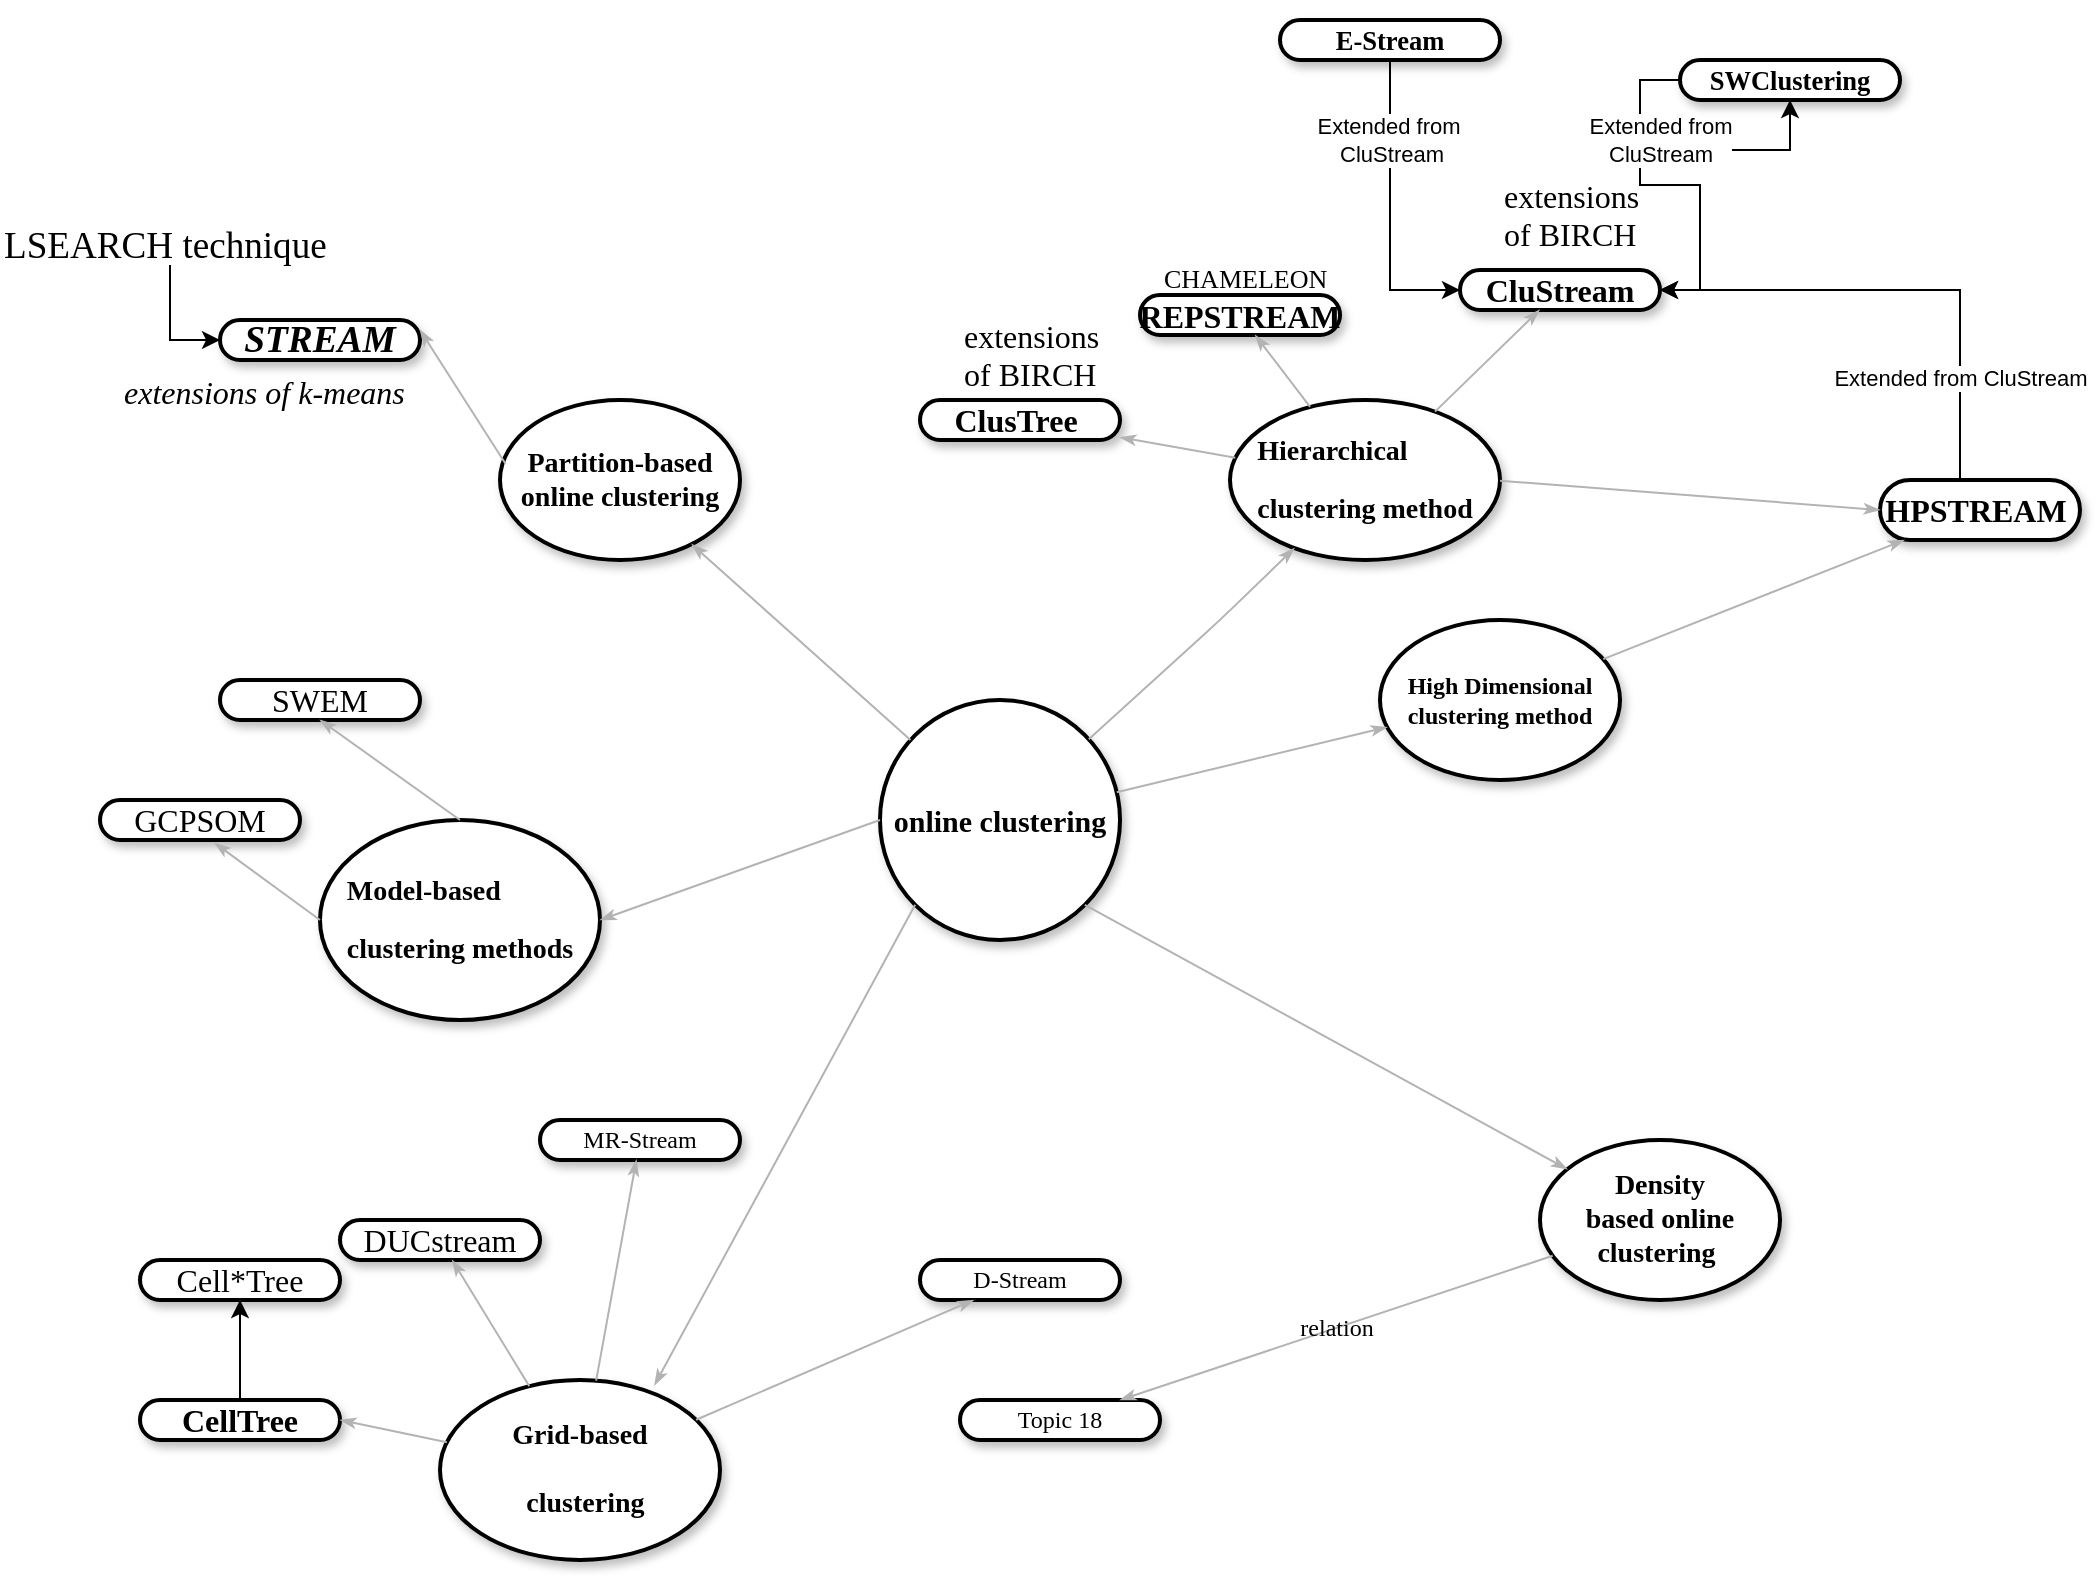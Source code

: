 <mxfile version="14.6.13" type="github">
  <diagram name="Page-1" id="ad52d381-51e7-2e0d-a935-2d0ddd2fd229">
    <mxGraphModel dx="1221" dy="1429" grid="1" gridSize="10" guides="1" tooltips="1" connect="1" arrows="1" fold="1" page="1" pageScale="1" pageWidth="1100" pageHeight="850" background="#ffffff" math="0" shadow="0">
      <root>
        <mxCell id="0" />
        <mxCell id="1" parent="0" />
        <mxCell id="2c924340bb9dbf6c-2" value="&lt;p class=&quot;MsoNormal&quot;&gt;&lt;b&gt;&lt;span&gt;&lt;font face=&quot;Calibri&quot; style=&quot;font-size: 14px&quot;&gt;Partition-based online clustering&lt;/font&gt;&lt;/span&gt;&lt;/b&gt;&lt;/p&gt;" style="ellipse;whiteSpace=wrap;html=1;rounded=1;shadow=1;comic=0;labelBackgroundColor=none;strokeWidth=2;fontFamily=Verdana;fontSize=12;align=center;" parent="1" vertex="1">
          <mxGeometry x="260" y="110" width="120" height="80" as="geometry" />
        </mxCell>
        <mxCell id="2c924340bb9dbf6c-3" value="&lt;p class=&quot;MsoNormal&quot; align=&quot;justify&quot; style=&quot;text-align: justify&quot;&gt;&lt;b&gt;&lt;font face=&quot;Calibri&quot; style=&quot;font-size: 14px&quot;&gt;Hierarchical&amp;nbsp;&lt;/font&gt;&lt;/b&gt;&lt;/p&gt;&lt;p class=&quot;MsoNormal&quot; align=&quot;justify&quot; style=&quot;text-align: justify&quot;&gt;&lt;b&gt;&lt;font face=&quot;Calibri&quot; style=&quot;font-size: 14px&quot;&gt;clustering method&lt;/font&gt;&lt;/b&gt;&lt;/p&gt;" style="ellipse;whiteSpace=wrap;html=1;rounded=1;shadow=1;comic=0;labelBackgroundColor=none;strokeWidth=2;fontFamily=Verdana;fontSize=12;align=center;" parent="1" vertex="1">
          <mxGeometry x="625" y="110" width="135" height="80" as="geometry" />
        </mxCell>
        <mxCell id="2c924340bb9dbf6c-4" value="&lt;b&gt;&lt;font style=&quot;font-size: 15px&quot;&gt;online clustering&lt;/font&gt;&lt;/b&gt;" style="ellipse;whiteSpace=wrap;html=1;rounded=1;shadow=1;comic=0;labelBackgroundColor=none;strokeWidth=2;fontFamily=Verdana;fontSize=12;align=center;" parent="1" vertex="1">
          <mxGeometry x="450" y="260" width="120" height="120" as="geometry" />
        </mxCell>
        <mxCell id="2c924340bb9dbf6c-5" value="&lt;span&gt;&lt;b&gt;&lt;font style=&quot;font-size: 12px&quot;&gt;High Dimensional clustering method&lt;/font&gt;&lt;/b&gt;&lt;/span&gt;" style="ellipse;whiteSpace=wrap;html=1;rounded=1;shadow=1;comic=0;labelBackgroundColor=none;strokeWidth=2;fontFamily=Verdana;fontSize=12;align=center;" parent="1" vertex="1">
          <mxGeometry x="700" y="220" width="120" height="80" as="geometry" />
        </mxCell>
        <mxCell id="2c924340bb9dbf6c-7" value="&lt;div style=&quot;font-size: 14px&quot;&gt;&lt;span style=&quot;font-family: &amp;#34;calibri&amp;#34;&quot;&gt;&lt;font style=&quot;font-size: 14px&quot;&gt;&lt;b&gt;Density&lt;/b&gt;&lt;/font&gt;&lt;/span&gt;&lt;/div&gt;&lt;div style=&quot;font-size: 14px&quot;&gt;&lt;span style=&quot;font-family: &amp;#34;calibri&amp;#34;&quot;&gt;&lt;font style=&quot;font-size: 14px&quot;&gt;&lt;b&gt;based online clustering&amp;nbsp;&lt;/b&gt;&lt;/font&gt;&lt;/span&gt;&lt;/div&gt;" style="ellipse;whiteSpace=wrap;html=1;rounded=1;shadow=1;comic=0;labelBackgroundColor=none;strokeWidth=2;fontFamily=Verdana;fontSize=12;align=center;" parent="1" vertex="1">
          <mxGeometry x="780" y="480" width="120" height="80" as="geometry" />
        </mxCell>
        <mxCell id="2c924340bb9dbf6c-10" value="&lt;p class=&quot;MsoNormal&quot;&gt;&lt;b&gt;&lt;i&gt;&lt;span style=&quot;font-size: 14pt&quot;&gt;&lt;font face=&quot;Calibri&quot;&gt;STREAM&lt;/font&gt;&lt;/span&gt;&lt;/i&gt;&lt;/b&gt;&lt;/p&gt;" style="whiteSpace=wrap;html=1;rounded=1;shadow=1;comic=0;labelBackgroundColor=none;strokeWidth=2;fontFamily=Verdana;fontSize=12;align=center;arcSize=50;" parent="1" vertex="1">
          <mxGeometry x="120" y="70" width="100" height="20" as="geometry" />
        </mxCell>
        <mxCell id="2c924340bb9dbf6c-11" value="&lt;p class=&quot;MsoNormal&quot;&gt;&lt;span style=&quot;font-size: 12.0pt&quot;&gt;&lt;font face=&quot;Calibri&quot;&gt;&lt;b&gt;CluStream&lt;/b&gt;&lt;/font&gt;&lt;/span&gt;&lt;/p&gt;" style="whiteSpace=wrap;html=1;rounded=1;shadow=1;comic=0;labelBackgroundColor=none;strokeWidth=2;fontFamily=Verdana;fontSize=12;align=center;arcSize=50;" parent="1" vertex="1">
          <mxGeometry x="740" y="45" width="100" height="20" as="geometry" />
        </mxCell>
        <mxCell id="2c924340bb9dbf6c-14" value="&lt;p class=&quot;MsoNormal&quot;&gt;&lt;span style=&quot;font-family: &amp;#34;calibri&amp;#34; ; font-size: 12.0pt&quot;&gt;&lt;b&gt;REPSTREAM&lt;/b&gt;&lt;/span&gt;&lt;/p&gt;" style="whiteSpace=wrap;html=1;rounded=1;shadow=1;comic=0;labelBackgroundColor=none;strokeWidth=2;fontFamily=Verdana;fontSize=12;align=center;arcSize=50;" parent="1" vertex="1">
          <mxGeometry x="580" y="57.5" width="100" height="20" as="geometry" />
        </mxCell>
        <mxCell id="2c924340bb9dbf6c-15" value="&lt;p class=&quot;MsoNormal&quot;&gt;&lt;b&gt;&lt;span style=&quot;font-family: &amp;#34;calibri&amp;#34; ; font-size: 12.0pt&quot;&gt;ClusTree&lt;/span&gt;&lt;span style=&quot;font-size: 12.0pt&quot;&gt;&amp;nbsp;&lt;/span&gt;&lt;/b&gt;&lt;/p&gt;" style="whiteSpace=wrap;html=1;rounded=1;shadow=1;comic=0;labelBackgroundColor=none;strokeWidth=2;fontFamily=Verdana;fontSize=12;align=center;arcSize=50;" parent="1" vertex="1">
          <mxGeometry x="470" y="110" width="100" height="20" as="geometry" />
        </mxCell>
        <mxCell id="2c924340bb9dbf6c-31" value="" style="edgeStyle=none;rounded=1;html=1;labelBackgroundColor=none;startArrow=none;startFill=0;startSize=5;endArrow=classicThin;endFill=1;endSize=5;jettySize=auto;orthogonalLoop=1;strokeColor=#B3B3B3;strokeWidth=1;fontFamily=Verdana;fontSize=12" parent="1" source="2c924340bb9dbf6c-4" target="2c924340bb9dbf6c-2" edge="1">
          <mxGeometry relative="1" as="geometry" />
        </mxCell>
        <mxCell id="2c924340bb9dbf6c-32" value="" style="edgeStyle=none;rounded=1;html=1;labelBackgroundColor=none;startArrow=none;startFill=0;startSize=5;endArrow=classicThin;endFill=1;endSize=5;jettySize=auto;orthogonalLoop=1;strokeColor=#B3B3B3;strokeWidth=1;fontFamily=Verdana;fontSize=12" parent="1" source="2c924340bb9dbf6c-4" target="2c924340bb9dbf6c-3" edge="1">
          <mxGeometry relative="1" as="geometry">
            <Array as="points">
              <mxPoint x="620" y="220" />
            </Array>
          </mxGeometry>
        </mxCell>
        <mxCell id="2c924340bb9dbf6c-33" value="" style="edgeStyle=none;rounded=1;html=1;labelBackgroundColor=none;startArrow=none;startFill=0;startSize=5;endArrow=classicThin;endFill=1;endSize=5;jettySize=auto;orthogonalLoop=1;strokeColor=#B3B3B3;strokeWidth=1;fontFamily=Verdana;fontSize=12" parent="1" source="2c924340bb9dbf6c-4" target="2c924340bb9dbf6c-5" edge="1">
          <mxGeometry relative="1" as="geometry" />
        </mxCell>
        <mxCell id="2c924340bb9dbf6c-35" value="" style="edgeStyle=none;rounded=1;html=1;labelBackgroundColor=none;startArrow=none;startFill=0;startSize=5;endArrow=classicThin;endFill=1;endSize=5;jettySize=auto;orthogonalLoop=1;strokeColor=#B3B3B3;strokeWidth=1;fontFamily=Verdana;fontSize=12;exitX=1;exitY=1;exitDx=0;exitDy=0;" parent="1" source="2c924340bb9dbf6c-4" target="2c924340bb9dbf6c-7" edge="1">
          <mxGeometry x="-0.102" y="-13" relative="1" as="geometry">
            <mxPoint as="offset" />
          </mxGeometry>
        </mxCell>
        <mxCell id="2c924340bb9dbf6c-44" value="" style="edgeStyle=none;rounded=1;html=1;labelBackgroundColor=none;startArrow=none;startFill=0;startSize=5;endArrow=classicThin;endFill=1;endSize=5;jettySize=auto;orthogonalLoop=1;strokeColor=#B3B3B3;strokeWidth=1;fontFamily=Verdana;fontSize=12" parent="1" source="2c924340bb9dbf6c-3" target="2c924340bb9dbf6c-15" edge="1">
          <mxGeometry relative="1" as="geometry" />
        </mxCell>
        <mxCell id="2c924340bb9dbf6c-45" value="" style="edgeStyle=none;rounded=1;html=1;labelBackgroundColor=none;startArrow=none;startFill=0;startSize=5;endArrow=classicThin;endFill=1;endSize=5;jettySize=auto;orthogonalLoop=1;strokeColor=#B3B3B3;strokeWidth=1;fontFamily=Verdana;fontSize=12" parent="1" source="2c924340bb9dbf6c-3" target="2c924340bb9dbf6c-14" edge="1">
          <mxGeometry relative="1" as="geometry" />
        </mxCell>
        <mxCell id="2c924340bb9dbf6c-46" value="" style="edgeStyle=none;rounded=1;html=1;labelBackgroundColor=none;startArrow=none;startFill=0;startSize=5;endArrow=classicThin;endFill=1;endSize=5;jettySize=auto;orthogonalLoop=1;strokeColor=#B3B3B3;strokeWidth=1;fontFamily=Verdana;fontSize=12" parent="1" source="2c924340bb9dbf6c-3" target="2c924340bb9dbf6c-11" edge="1">
          <mxGeometry relative="1" as="geometry" />
        </mxCell>
        <mxCell id="1oA8xBJ8QGd1Spcs3NDZ-18" value="Extended from CluStream" style="edgeStyle=orthogonalEdgeStyle;rounded=0;orthogonalLoop=1;jettySize=auto;html=1;entryX=1;entryY=0.5;entryDx=0;entryDy=0;" edge="1" parent="1" source="2c924340bb9dbf6c-58" target="2c924340bb9dbf6c-11">
          <mxGeometry x="-0.583" relative="1" as="geometry">
            <Array as="points">
              <mxPoint x="990" y="55" />
            </Array>
            <mxPoint as="offset" />
          </mxGeometry>
        </mxCell>
        <mxCell id="2c924340bb9dbf6c-58" value="&lt;p class=&quot;MsoNormal&quot;&gt;&lt;span style=&quot;font-family: &amp;#34;calibri&amp;#34; ; font-size: 12.0pt&quot;&gt;&lt;b&gt;HPSTREAM&amp;nbsp;&lt;/b&gt;&lt;/span&gt;&lt;/p&gt;" style="whiteSpace=wrap;html=1;rounded=1;shadow=1;comic=0;labelBackgroundColor=none;strokeWidth=2;fontFamily=Verdana;fontSize=12;align=center;arcSize=50;" parent="1" vertex="1">
          <mxGeometry x="950" y="150" width="100" height="30" as="geometry" />
        </mxCell>
        <mxCell id="2c924340bb9dbf6c-59" value="&lt;span&gt;Topic 18&lt;/span&gt;" style="whiteSpace=wrap;html=1;rounded=1;shadow=1;comic=0;labelBackgroundColor=none;strokeWidth=2;fontFamily=Verdana;fontSize=12;align=center;arcSize=50;" parent="1" vertex="1">
          <mxGeometry x="490" y="610" width="100" height="20" as="geometry" />
        </mxCell>
        <mxCell id="2c924340bb9dbf6c-67" value="&lt;p class=&quot;MsoNormal&quot; align=&quot;justify&quot; style=&quot;text-align: justify&quot;&gt;&lt;b&gt;&lt;span style=&quot;font-family: &amp;#34;calibri&amp;#34; ; font-weight: bold&quot;&gt;&lt;font style=&quot;font-size: 14px&quot;&gt;Grid-based&lt;/font&gt;&lt;/span&gt;&lt;/b&gt;&lt;/p&gt;&lt;p class=&quot;MsoNormal&quot; align=&quot;justify&quot; style=&quot;text-align: justify&quot;&gt;&lt;b&gt;&lt;span style=&quot;font-family: &amp;#34;calibri&amp;#34; ; font-weight: bold&quot;&gt;&lt;font style=&quot;font-size: 14px&quot;&gt;&amp;nbsp; clustering&lt;/font&gt;&lt;/span&gt;&lt;/b&gt;&lt;b&gt;&lt;span style=&quot;font-family: &amp;#34;calibri&amp;#34; ; font-weight: bold ; font-size: 14.0pt&quot;&gt;&lt;/span&gt;&lt;/b&gt;&lt;/p&gt;" style="ellipse;whiteSpace=wrap;html=1;rounded=1;shadow=1;comic=0;labelBackgroundColor=none;strokeWidth=2;fontFamily=Verdana;fontSize=12;align=center;" parent="1" vertex="1">
          <mxGeometry x="230" y="600" width="140" height="90" as="geometry" />
        </mxCell>
        <mxCell id="2c924340bb9dbf6c-68" value="&lt;span&gt;MR-Stream&lt;/span&gt;" style="whiteSpace=wrap;html=1;rounded=1;shadow=1;comic=0;labelBackgroundColor=none;strokeWidth=2;fontFamily=Verdana;fontSize=12;align=center;arcSize=50;" parent="1" vertex="1">
          <mxGeometry x="280" y="470" width="100" height="20" as="geometry" />
        </mxCell>
        <mxCell id="2c924340bb9dbf6c-69" value="&lt;span&gt;D-Stream&lt;/span&gt;" style="whiteSpace=wrap;html=1;rounded=1;shadow=1;comic=0;labelBackgroundColor=none;strokeWidth=2;fontFamily=Verdana;fontSize=12;align=center;arcSize=50;" parent="1" vertex="1">
          <mxGeometry x="470" y="540" width="100" height="20" as="geometry" />
        </mxCell>
        <mxCell id="2c924340bb9dbf6c-70" value="&lt;p class=&quot;MsoNormal&quot;&gt;&lt;span style=&quot;font-size: 12.0pt&quot;&gt;&lt;font face=&quot;Calibri&quot;&gt;DUCstream&lt;/font&gt;&lt;/span&gt;&lt;/p&gt;" style="whiteSpace=wrap;html=1;rounded=1;shadow=1;comic=0;labelBackgroundColor=none;strokeWidth=2;fontFamily=Verdana;fontSize=12;align=center;arcSize=50;" parent="1" vertex="1">
          <mxGeometry x="180" y="520" width="100" height="20" as="geometry" />
        </mxCell>
        <mxCell id="2c924340bb9dbf6c-72" value="" style="edgeStyle=none;rounded=1;html=1;labelBackgroundColor=none;startArrow=none;startFill=0;startSize=5;endArrow=classicThin;endFill=1;endSize=5;jettySize=auto;orthogonalLoop=1;strokeColor=#B3B3B3;strokeWidth=1;fontFamily=Verdana;fontSize=12" parent="1" source="2c924340bb9dbf6c-67" target="2c924340bb9dbf6c-70" edge="1">
          <mxGeometry relative="1" as="geometry" />
        </mxCell>
        <mxCell id="2c924340bb9dbf6c-73" value="" style="edgeStyle=none;rounded=1;html=1;labelBackgroundColor=none;startArrow=none;startFill=0;startSize=5;endArrow=classicThin;endFill=1;endSize=5;jettySize=auto;orthogonalLoop=1;strokeColor=#B3B3B3;strokeWidth=1;fontFamily=Verdana;fontSize=12" parent="1" source="2c924340bb9dbf6c-67" target="2c924340bb9dbf6c-69" edge="1">
          <mxGeometry relative="1" as="geometry" />
        </mxCell>
        <mxCell id="2c924340bb9dbf6c-74" value="" style="edgeStyle=none;rounded=1;html=1;labelBackgroundColor=none;startArrow=none;startFill=0;startSize=5;endArrow=classicThin;endFill=1;endSize=5;jettySize=auto;orthogonalLoop=1;strokeColor=#B3B3B3;strokeWidth=1;fontFamily=Verdana;fontSize=12" parent="1" source="2c924340bb9dbf6c-67" target="2c924340bb9dbf6c-68" edge="1">
          <mxGeometry relative="1" as="geometry" />
        </mxCell>
        <mxCell id="2c924340bb9dbf6c-77" value="" style="edgeStyle=none;rounded=1;html=1;labelBackgroundColor=none;startArrow=none;startFill=0;startSize=5;endArrow=classicThin;endFill=1;endSize=5;jettySize=auto;orthogonalLoop=1;strokeColor=#B3B3B3;strokeWidth=1;fontFamily=Verdana;fontSize=12" parent="1" source="2c924340bb9dbf6c-5" target="2c924340bb9dbf6c-58" edge="1">
          <mxGeometry relative="1" as="geometry" />
        </mxCell>
        <mxCell id="2c924340bb9dbf6c-78" value="relation" style="edgeStyle=none;rounded=1;html=1;labelBackgroundColor=none;startArrow=none;startFill=0;startSize=5;endArrow=classicThin;endFill=1;endSize=5;jettySize=auto;orthogonalLoop=1;strokeColor=#B3B3B3;strokeWidth=1;fontFamily=Verdana;fontSize=12" parent="1" source="2c924340bb9dbf6c-7" target="2c924340bb9dbf6c-59" edge="1">
          <mxGeometry relative="1" as="geometry" />
        </mxCell>
        <mxCell id="1oA8xBJ8QGd1Spcs3NDZ-4" style="edgeStyle=orthogonalEdgeStyle;rounded=0;orthogonalLoop=1;jettySize=auto;html=1;entryX=0;entryY=0.5;entryDx=0;entryDy=0;" edge="1" parent="1" source="1oA8xBJ8QGd1Spcs3NDZ-1" target="2c924340bb9dbf6c-10">
          <mxGeometry relative="1" as="geometry" />
        </mxCell>
        <mxCell id="1oA8xBJ8QGd1Spcs3NDZ-1" value="&lt;div&gt;&lt;span style=&quot;font-size: 13.93pt ; font-family: &amp;#34;calibri&amp;#34;&quot;&gt;LSEARCH technique&amp;nbsp;&lt;/span&gt;&lt;/div&gt;" style="text;html=1;strokeColor=none;fillColor=none;align=center;verticalAlign=middle;whiteSpace=wrap;rounded=0;" vertex="1" parent="1">
          <mxGeometry x="10" y="22.5" width="170" height="20" as="geometry" />
        </mxCell>
        <mxCell id="1oA8xBJ8QGd1Spcs3NDZ-8" value="&lt;p class=&quot;MsoNormal&quot;&gt;&lt;i&gt;&lt;span style=&quot;font-style: italic ; font-size: 12.0pt&quot;&gt;&lt;font face=&quot;Calibri&quot;&gt;extensions of k-means&lt;/font&gt;&lt;/span&gt;&lt;/i&gt;&lt;/p&gt;" style="text;whiteSpace=wrap;html=1;" vertex="1" parent="1">
          <mxGeometry x="70" y="77.5" width="170" height="40" as="geometry" />
        </mxCell>
        <mxCell id="1oA8xBJ8QGd1Spcs3NDZ-32" value="" style="edgeStyle=orthogonalEdgeStyle;rounded=0;orthogonalLoop=1;jettySize=auto;html=1;" edge="1" parent="1" source="1oA8xBJ8QGd1Spcs3NDZ-10" target="1oA8xBJ8QGd1Spcs3NDZ-20">
          <mxGeometry relative="1" as="geometry" />
        </mxCell>
        <mxCell id="1oA8xBJ8QGd1Spcs3NDZ-10" value="&lt;p class=&quot;MsoNormal&quot;&gt;&lt;font face=&quot;Calibri&quot;&gt;&lt;span style=&quot;font-size: 16px&quot;&gt;extensions of BIRCH&lt;/span&gt;&lt;/font&gt;&lt;/p&gt;" style="text;whiteSpace=wrap;html=1;" vertex="1" parent="1">
          <mxGeometry x="760" y="-20" width="70" height="10" as="geometry" />
        </mxCell>
        <mxCell id="1oA8xBJ8QGd1Spcs3NDZ-11" value="&lt;p class=&quot;MsoNormal&quot;&gt;&lt;font face=&quot;Calibri&quot; style=&quot;font-size: 13px&quot;&gt;CHAMELEON&lt;/font&gt;&lt;/p&gt;" style="text;whiteSpace=wrap;html=1;" vertex="1" parent="1">
          <mxGeometry x="590" y="22.5" width="120" height="35" as="geometry" />
        </mxCell>
        <mxCell id="1oA8xBJ8QGd1Spcs3NDZ-15" value="" style="edgeStyle=none;rounded=1;html=1;labelBackgroundColor=none;startArrow=none;startFill=0;startSize=5;endArrow=classicThin;endFill=1;endSize=5;jettySize=auto;orthogonalLoop=1;strokeColor=#B3B3B3;strokeWidth=1;fontFamily=Verdana;fontSize=12;entryX=0;entryY=0.5;entryDx=0;entryDy=0;" edge="1" parent="1" target="2c924340bb9dbf6c-58">
          <mxGeometry relative="1" as="geometry">
            <mxPoint x="760.005" y="150.366" as="sourcePoint" />
            <mxPoint x="921.063" y="90" as="targetPoint" />
          </mxGeometry>
        </mxCell>
        <mxCell id="1oA8xBJ8QGd1Spcs3NDZ-27" style="edgeStyle=orthogonalEdgeStyle;rounded=0;orthogonalLoop=1;jettySize=auto;html=1;entryX=1;entryY=0.5;entryDx=0;entryDy=0;" edge="1" parent="1" source="1oA8xBJ8QGd1Spcs3NDZ-20" target="2c924340bb9dbf6c-11">
          <mxGeometry relative="1" as="geometry" />
        </mxCell>
        <mxCell id="1oA8xBJ8QGd1Spcs3NDZ-28" value="Extended from &lt;br&gt;CluStream" style="edgeLabel;html=1;align=center;verticalAlign=middle;resizable=0;points=[];" vertex="1" connectable="0" parent="1oA8xBJ8QGd1Spcs3NDZ-27">
          <mxGeometry x="-0.335" y="1" relative="1" as="geometry">
            <mxPoint x="9" y="-8" as="offset" />
          </mxGeometry>
        </mxCell>
        <mxCell id="1oA8xBJ8QGd1Spcs3NDZ-20" value="&lt;p class=&quot;MsoNormal&quot;&gt;&lt;span style=&quot;font-family: &amp;#34;cmr10&amp;#34; ; font-size: 13.284px ; text-align: left&quot;&gt;&lt;b&gt;SWClustering&lt;/b&gt;&lt;/span&gt;&lt;br&gt;&lt;/p&gt;" style="whiteSpace=wrap;html=1;rounded=1;shadow=1;comic=0;labelBackgroundColor=none;strokeWidth=2;fontFamily=Verdana;fontSize=12;align=center;arcSize=50;" vertex="1" parent="1">
          <mxGeometry x="850" y="-60" width="110" height="20" as="geometry" />
        </mxCell>
        <mxCell id="1oA8xBJ8QGd1Spcs3NDZ-23" value="&lt;p class=&quot;MsoNormal&quot;&gt;&lt;font face=&quot;Calibri&quot;&gt;&lt;span style=&quot;font-size: 16px&quot;&gt;extensions of BIRCH&lt;/span&gt;&lt;/font&gt;&lt;/p&gt;" style="text;whiteSpace=wrap;html=1;" vertex="1" parent="1">
          <mxGeometry x="490" y="50" width="70" height="10" as="geometry" />
        </mxCell>
        <mxCell id="1oA8xBJ8QGd1Spcs3NDZ-31" style="edgeStyle=orthogonalEdgeStyle;rounded=0;orthogonalLoop=1;jettySize=auto;html=1;entryX=0;entryY=0.5;entryDx=0;entryDy=0;" edge="1" parent="1" source="1oA8xBJ8QGd1Spcs3NDZ-30" target="2c924340bb9dbf6c-11">
          <mxGeometry relative="1" as="geometry" />
        </mxCell>
        <mxCell id="1oA8xBJ8QGd1Spcs3NDZ-33" value="Extended from&lt;br&gt;&amp;nbsp;CluStream" style="edgeLabel;html=1;align=center;verticalAlign=middle;resizable=0;points=[];" vertex="1" connectable="0" parent="1oA8xBJ8QGd1Spcs3NDZ-31">
          <mxGeometry x="-0.464" y="-1" relative="1" as="geometry">
            <mxPoint as="offset" />
          </mxGeometry>
        </mxCell>
        <mxCell id="1oA8xBJ8QGd1Spcs3NDZ-30" value="&lt;p class=&quot;MsoNormal&quot;&gt;&lt;span style=&quot;font-family: &amp;#34;cmr10&amp;#34; ; font-size: 13.284px ; text-align: left&quot;&gt;&lt;b&gt;E-Stream&lt;/b&gt;&lt;/span&gt;&lt;br&gt;&lt;/p&gt;" style="whiteSpace=wrap;html=1;rounded=1;shadow=1;comic=0;labelBackgroundColor=none;strokeWidth=2;fontFamily=Verdana;fontSize=12;align=center;arcSize=50;" vertex="1" parent="1">
          <mxGeometry x="650" y="-80" width="110" height="20" as="geometry" />
        </mxCell>
        <mxCell id="1oA8xBJ8QGd1Spcs3NDZ-35" value="" style="edgeStyle=none;rounded=1;html=1;labelBackgroundColor=none;startArrow=none;startFill=0;startSize=5;endArrow=classicThin;endFill=1;endSize=5;jettySize=auto;orthogonalLoop=1;strokeColor=#B3B3B3;strokeWidth=1;fontFamily=Verdana;fontSize=12;entryX=0.766;entryY=0.029;entryDx=0;entryDy=0;entryPerimeter=0;exitX=0;exitY=1;exitDx=0;exitDy=0;" edge="1" parent="1" source="2c924340bb9dbf6c-4" target="2c924340bb9dbf6c-67">
          <mxGeometry relative="1" as="geometry">
            <mxPoint x="549.196" y="298.079" as="sourcePoint" />
            <mxPoint x="373.621" y="187.465" as="targetPoint" />
          </mxGeometry>
        </mxCell>
        <mxCell id="1oA8xBJ8QGd1Spcs3NDZ-36" value="" style="edgeStyle=none;rounded=1;html=1;labelBackgroundColor=none;startArrow=none;startFill=0;startSize=5;endArrow=classicThin;endFill=1;endSize=5;jettySize=auto;orthogonalLoop=1;strokeColor=#B3B3B3;strokeWidth=1;fontFamily=Verdana;fontSize=12;exitX=0.023;exitY=0.398;exitDx=0;exitDy=0;exitPerimeter=0;entryX=1;entryY=0.25;entryDx=0;entryDy=0;" edge="1" parent="1" source="2c924340bb9dbf6c-2" target="2c924340bb9dbf6c-10">
          <mxGeometry relative="1" as="geometry">
            <mxPoint x="637.679" y="148.842" as="sourcePoint" />
            <mxPoint x="580" y="138.696" as="targetPoint" />
          </mxGeometry>
        </mxCell>
        <mxCell id="1oA8xBJ8QGd1Spcs3NDZ-53" value="" style="edgeStyle=orthogonalEdgeStyle;rounded=0;orthogonalLoop=1;jettySize=auto;html=1;" edge="1" parent="1" source="1oA8xBJ8QGd1Spcs3NDZ-38" target="1oA8xBJ8QGd1Spcs3NDZ-49">
          <mxGeometry relative="1" as="geometry" />
        </mxCell>
        <mxCell id="1oA8xBJ8QGd1Spcs3NDZ-38" value="&lt;p class=&quot;MsoNormal&quot;&gt;&lt;b style=&quot;font-family: &amp;#34;helvetica&amp;#34; ; text-align: left&quot;&gt;&lt;span style=&quot;font-size: 12pt&quot;&gt;&lt;font face=&quot;Calibri&quot;&gt;CellTree&lt;/font&gt;&lt;/span&gt;&lt;/b&gt;&lt;br&gt;&lt;/p&gt;" style="whiteSpace=wrap;html=1;rounded=1;shadow=1;comic=0;labelBackgroundColor=none;strokeWidth=2;fontFamily=Verdana;fontSize=12;align=center;arcSize=50;" vertex="1" parent="1">
          <mxGeometry x="80" y="610" width="100" height="20" as="geometry" />
        </mxCell>
        <mxCell id="1oA8xBJ8QGd1Spcs3NDZ-39" value="" style="edgeStyle=none;rounded=1;html=1;labelBackgroundColor=none;startArrow=none;startFill=0;startSize=5;endArrow=classicThin;endFill=1;endSize=5;jettySize=auto;orthogonalLoop=1;strokeColor=#B3B3B3;strokeWidth=1;fontFamily=Verdana;fontSize=12;entryX=1;entryY=0.5;entryDx=0;entryDy=0;" edge="1" parent="1" source="2c924340bb9dbf6c-67" target="1oA8xBJ8QGd1Spcs3NDZ-38">
          <mxGeometry relative="1" as="geometry">
            <mxPoint x="291.407" y="611.616" as="sourcePoint" />
            <mxPoint x="264.348" y="550" as="targetPoint" />
          </mxGeometry>
        </mxCell>
        <mxCell id="1oA8xBJ8QGd1Spcs3NDZ-49" value="&lt;p class=&quot;MsoNormal&quot;&gt;&lt;span style=&quot;font-family: &amp;#34;calibri&amp;#34; ; font-size: 16px ; text-align: left&quot;&gt;Cell*Tree&lt;/span&gt;&lt;br&gt;&lt;/p&gt;" style="whiteSpace=wrap;html=1;rounded=1;shadow=1;comic=0;labelBackgroundColor=none;strokeWidth=2;fontFamily=Verdana;fontSize=12;align=center;arcSize=50;" vertex="1" parent="1">
          <mxGeometry x="80" y="540" width="100" height="20" as="geometry" />
        </mxCell>
        <mxCell id="1oA8xBJ8QGd1Spcs3NDZ-58" value="&lt;p class=&quot;MsoNormal&quot; align=&quot;justify&quot; style=&quot;text-align: justify&quot;&gt;&lt;b style=&quot;font-family: &amp;#34;helvetica&amp;#34; ; text-align: left&quot;&gt;&lt;font face=&quot;Calibri&quot; style=&quot;font-size: 14px&quot;&gt;Model-based&amp;nbsp;&lt;/font&gt;&lt;/b&gt;&lt;/p&gt;&lt;p class=&quot;MsoNormal&quot; align=&quot;justify&quot; style=&quot;text-align: justify&quot;&gt;&lt;b style=&quot;font-family: &amp;#34;helvetica&amp;#34; ; text-align: left&quot;&gt;&lt;font face=&quot;Calibri&quot; style=&quot;font-size: 14px&quot;&gt;clustering methods&lt;/font&gt;&lt;/b&gt;&lt;br&gt;&lt;/p&gt;" style="ellipse;whiteSpace=wrap;html=1;rounded=1;shadow=1;comic=0;labelBackgroundColor=none;strokeWidth=2;fontFamily=Verdana;fontSize=12;align=center;" vertex="1" parent="1">
          <mxGeometry x="170" y="320" width="140" height="100" as="geometry" />
        </mxCell>
        <mxCell id="1oA8xBJ8QGd1Spcs3NDZ-59" value="" style="edgeStyle=none;rounded=1;html=1;labelBackgroundColor=none;startArrow=none;startFill=0;startSize=5;endArrow=classicThin;endFill=1;endSize=5;jettySize=auto;orthogonalLoop=1;strokeColor=#B3B3B3;strokeWidth=1;fontFamily=Verdana;fontSize=12;exitX=0;exitY=0.5;exitDx=0;exitDy=0;entryX=1;entryY=0.5;entryDx=0;entryDy=0;" edge="1" parent="1" source="2c924340bb9dbf6c-4" target="1oA8xBJ8QGd1Spcs3NDZ-58">
          <mxGeometry relative="1" as="geometry">
            <mxPoint x="466.388" y="288.794" as="sourcePoint" />
            <mxPoint x="364.601" y="192.679" as="targetPoint" />
          </mxGeometry>
        </mxCell>
        <mxCell id="1oA8xBJ8QGd1Spcs3NDZ-61" value="&lt;p class=&quot;MsoNormal&quot;&gt;&lt;span style=&quot;font-size: 12pt&quot;&gt;&lt;font face=&quot;Calibri&quot;&gt;SWEM&lt;/font&gt;&lt;/span&gt;&lt;/p&gt;" style="whiteSpace=wrap;html=1;rounded=1;shadow=1;comic=0;labelBackgroundColor=none;strokeWidth=2;fontFamily=Verdana;fontSize=12;align=center;arcSize=50;" vertex="1" parent="1">
          <mxGeometry x="120" y="250" width="100" height="20" as="geometry" />
        </mxCell>
        <mxCell id="1oA8xBJ8QGd1Spcs3NDZ-62" value="&lt;p class=&quot;MsoNormal&quot;&gt;&lt;span style=&quot;font-size: 12.0pt&quot;&gt;&lt;font face=&quot;Calibri&quot;&gt;GCPSOM&lt;/font&gt;&lt;/span&gt;&lt;/p&gt;" style="whiteSpace=wrap;html=1;rounded=1;shadow=1;comic=0;labelBackgroundColor=none;strokeWidth=2;fontFamily=Verdana;fontSize=12;align=center;arcSize=50;" vertex="1" parent="1">
          <mxGeometry x="60" y="310" width="100" height="20" as="geometry" />
        </mxCell>
        <mxCell id="1oA8xBJ8QGd1Spcs3NDZ-63" value="" style="edgeStyle=none;rounded=1;html=1;labelBackgroundColor=none;startArrow=none;startFill=0;startSize=5;endArrow=classicThin;endFill=1;endSize=5;jettySize=auto;orthogonalLoop=1;strokeColor=#B3B3B3;strokeWidth=1;fontFamily=Verdana;fontSize=12;exitX=0.5;exitY=0;exitDx=0;exitDy=0;entryX=0.5;entryY=1;entryDx=0;entryDy=0;" edge="1" parent="1" source="1oA8xBJ8QGd1Spcs3NDZ-58" target="1oA8xBJ8QGd1Spcs3NDZ-61">
          <mxGeometry relative="1" as="geometry">
            <mxPoint x="466.388" y="288.794" as="sourcePoint" />
            <mxPoint x="364.601" y="192.679" as="targetPoint" />
          </mxGeometry>
        </mxCell>
        <mxCell id="1oA8xBJ8QGd1Spcs3NDZ-64" value="" style="edgeStyle=none;rounded=1;html=1;labelBackgroundColor=none;startArrow=none;startFill=0;startSize=5;endArrow=classicThin;endFill=1;endSize=5;jettySize=auto;orthogonalLoop=1;strokeColor=#B3B3B3;strokeWidth=1;fontFamily=Verdana;fontSize=12;exitX=0;exitY=0.5;exitDx=0;exitDy=0;entryX=0.572;entryY=1.07;entryDx=0;entryDy=0;entryPerimeter=0;" edge="1" parent="1" source="1oA8xBJ8QGd1Spcs3NDZ-58" target="1oA8xBJ8QGd1Spcs3NDZ-62">
          <mxGeometry relative="1" as="geometry">
            <mxPoint x="230" y="320" as="sourcePoint" />
            <mxPoint x="180" y="280" as="targetPoint" />
          </mxGeometry>
        </mxCell>
      </root>
    </mxGraphModel>
  </diagram>
</mxfile>
